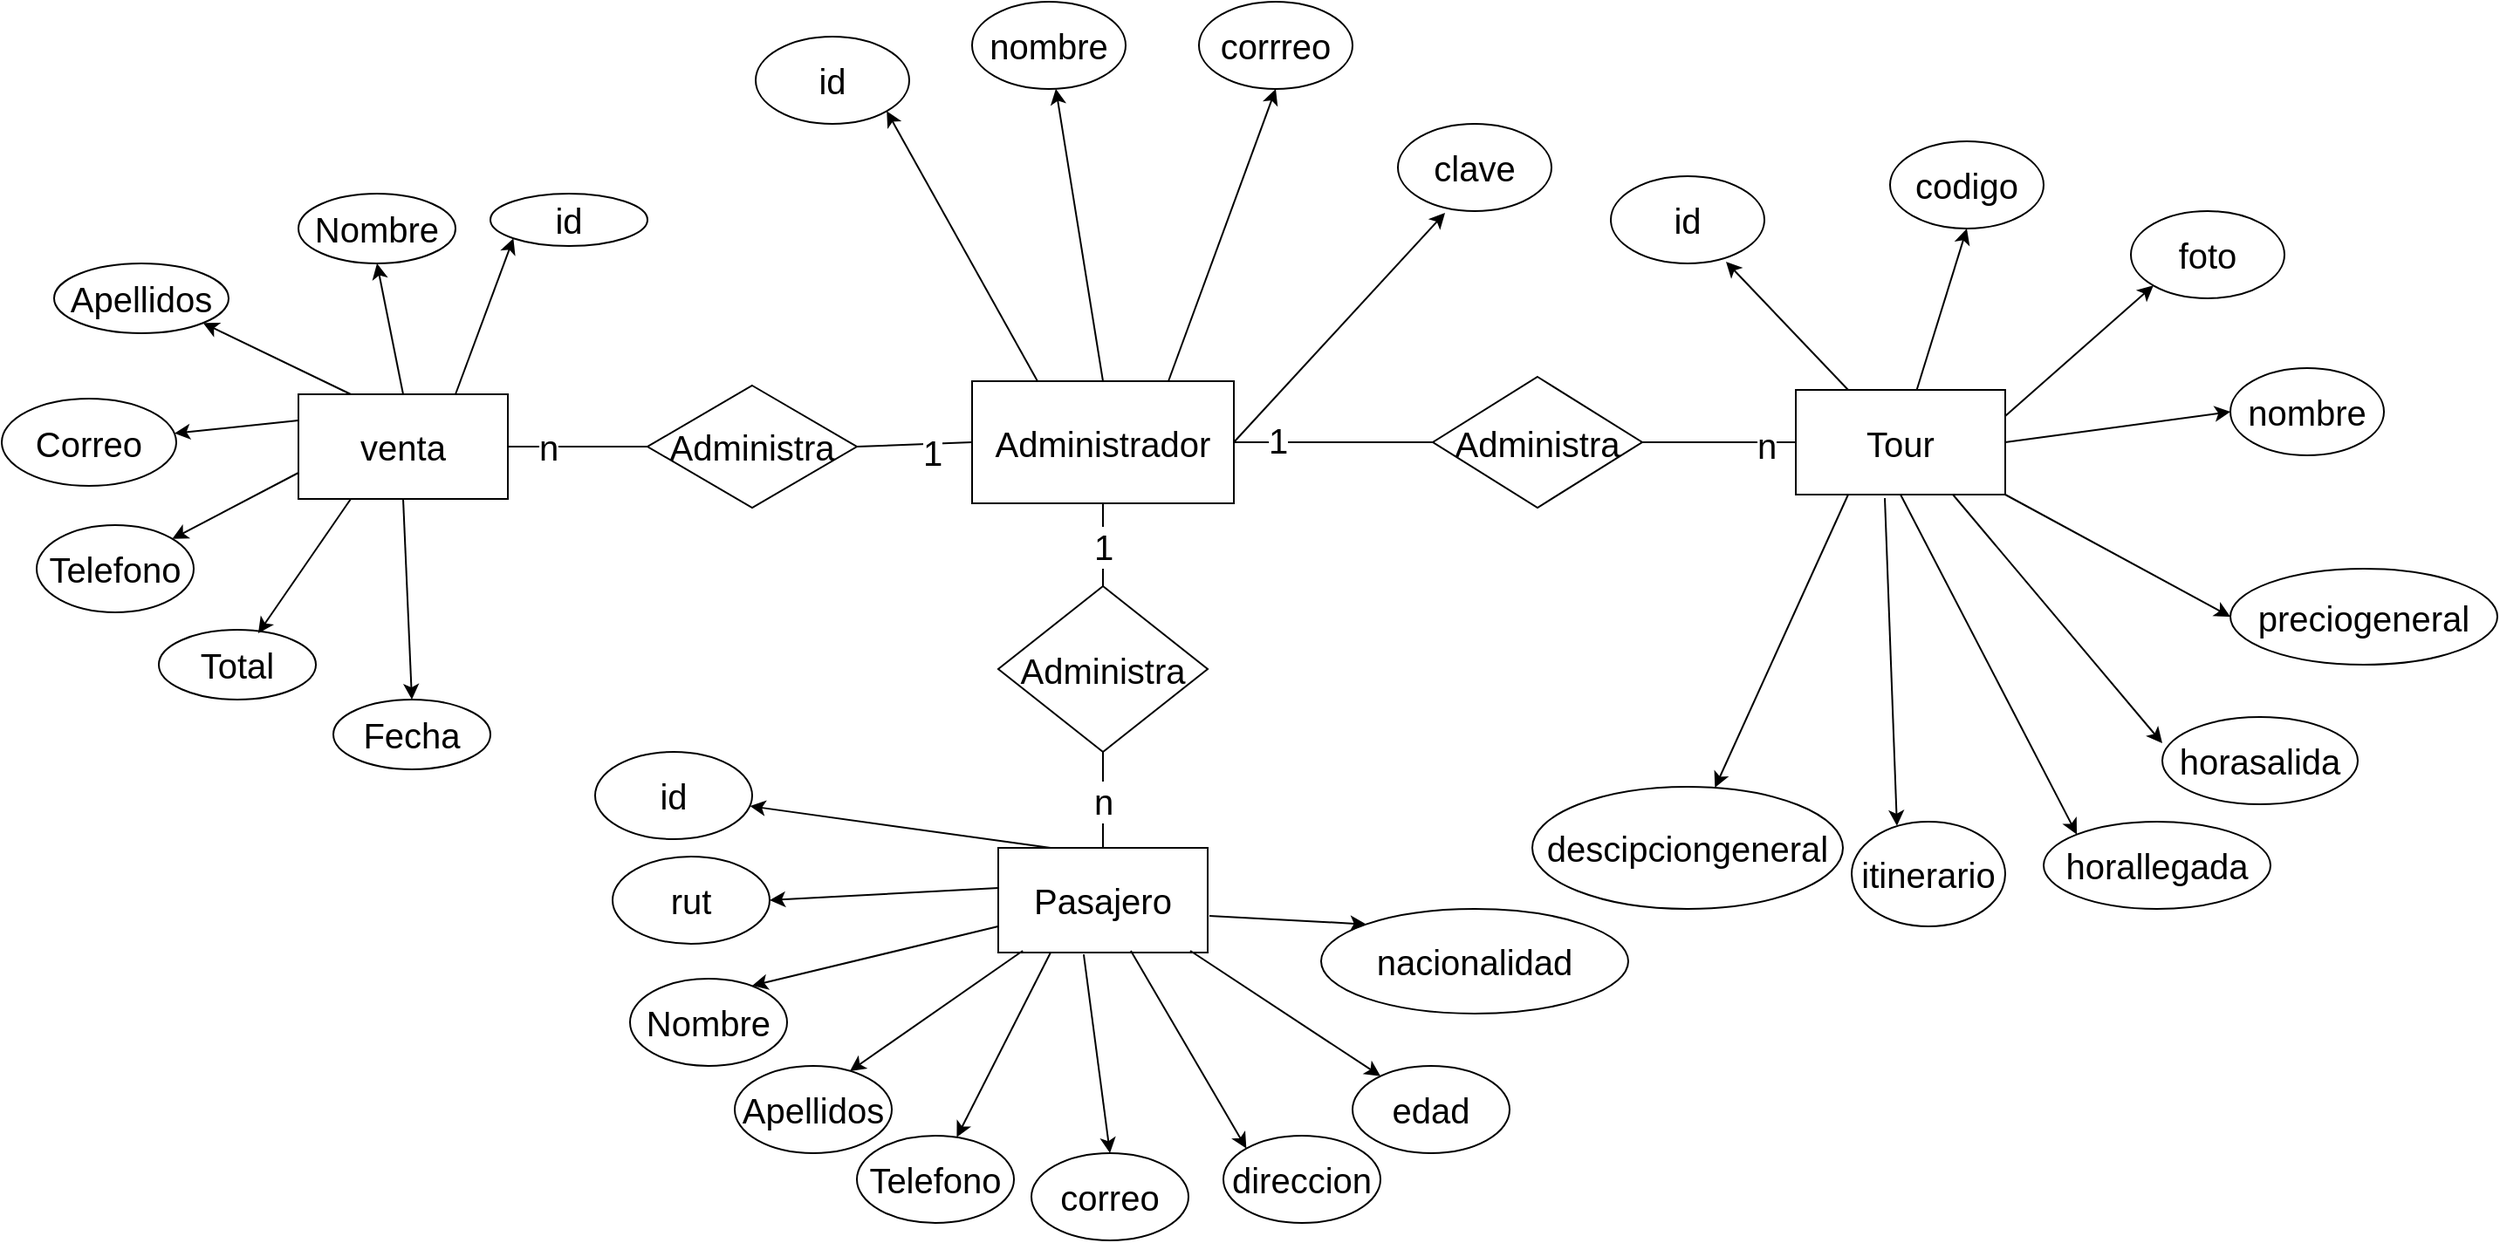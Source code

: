 <mxfile version="20.2.3" type="device"><diagram id="mO5E4AsXDFiweX6k9Kkj" name="Página-1"><mxGraphModel dx="1695" dy="1722" grid="1" gridSize="10" guides="1" tooltips="1" connect="1" arrows="1" fold="1" page="1" pageScale="1" pageWidth="827" pageHeight="1169" math="0" shadow="0"><root><mxCell id="0"/><mxCell id="1" parent="0"/><mxCell id="RpwggtW0O3TouX-KZZbs-1" value="venta" style="rounded=0;whiteSpace=wrap;html=1;fontSize=20;" vertex="1" parent="1"><mxGeometry x="-280" y="125" width="120" height="60" as="geometry"/></mxCell><mxCell id="RpwggtW0O3TouX-KZZbs-2" value="&lt;font style=&quot;font-size: 20px;&quot;&gt;Administrador&lt;/font&gt;" style="rounded=0;whiteSpace=wrap;html=1;" vertex="1" parent="1"><mxGeometry x="106" y="117.5" width="150" height="70" as="geometry"/></mxCell><mxCell id="RpwggtW0O3TouX-KZZbs-3" value="Pasajero" style="rounded=0;whiteSpace=wrap;html=1;fontSize=20;" vertex="1" parent="1"><mxGeometry x="121" y="385" width="120" height="60" as="geometry"/></mxCell><mxCell id="RpwggtW0O3TouX-KZZbs-4" value="&lt;font style=&quot;font-size: 20px;&quot;&gt;Tour&lt;/font&gt;" style="rounded=0;whiteSpace=wrap;html=1;" vertex="1" parent="1"><mxGeometry x="578" y="122.5" width="120" height="60" as="geometry"/></mxCell><mxCell id="RpwggtW0O3TouX-KZZbs-5" value="Apellidos" style="ellipse;whiteSpace=wrap;html=1;fontSize=20;" vertex="1" parent="1"><mxGeometry x="-420" y="50" width="100" height="40" as="geometry"/></mxCell><mxCell id="RpwggtW0O3TouX-KZZbs-7" value="" style="endArrow=classic;html=1;rounded=0;exitX=0.25;exitY=0;exitDx=0;exitDy=0;entryX=1;entryY=1;entryDx=0;entryDy=0;" edge="1" parent="1" source="RpwggtW0O3TouX-KZZbs-1" target="RpwggtW0O3TouX-KZZbs-5"><mxGeometry width="50" height="50" relative="1" as="geometry"><mxPoint x="390" y="290" as="sourcePoint"/><mxPoint x="440" y="240" as="targetPoint"/></mxGeometry></mxCell><mxCell id="RpwggtW0O3TouX-KZZbs-8" value="Nombre" style="ellipse;whiteSpace=wrap;html=1;fontSize=20;" vertex="1" parent="1"><mxGeometry x="-280" y="10" width="90" height="40" as="geometry"/></mxCell><mxCell id="RpwggtW0O3TouX-KZZbs-9" value="id" style="ellipse;whiteSpace=wrap;html=1;fontSize=20;" vertex="1" parent="1"><mxGeometry x="-170" y="10" width="90" height="30" as="geometry"/></mxCell><mxCell id="RpwggtW0O3TouX-KZZbs-10" value="Correo" style="ellipse;whiteSpace=wrap;html=1;fontSize=20;" vertex="1" parent="1"><mxGeometry x="-450" y="127.5" width="100" height="50" as="geometry"/></mxCell><mxCell id="RpwggtW0O3TouX-KZZbs-11" value="Telefono" style="ellipse;whiteSpace=wrap;html=1;fontSize=20;" vertex="1" parent="1"><mxGeometry x="-430" y="200" width="90" height="50" as="geometry"/></mxCell><mxCell id="RpwggtW0O3TouX-KZZbs-12" value="Total" style="ellipse;whiteSpace=wrap;html=1;fontSize=20;" vertex="1" parent="1"><mxGeometry x="-360" y="260" width="90" height="40" as="geometry"/></mxCell><mxCell id="RpwggtW0O3TouX-KZZbs-13" value="Fecha" style="ellipse;whiteSpace=wrap;html=1;fontSize=20;" vertex="1" parent="1"><mxGeometry x="-260" y="300" width="90" height="40" as="geometry"/></mxCell><mxCell id="RpwggtW0O3TouX-KZZbs-14" value="" style="endArrow=classic;html=1;rounded=0;fontSize=20;exitX=0;exitY=0.25;exitDx=0;exitDy=0;" edge="1" parent="1" source="RpwggtW0O3TouX-KZZbs-1" target="RpwggtW0O3TouX-KZZbs-10"><mxGeometry width="50" height="50" relative="1" as="geometry"><mxPoint x="-80" y="290" as="sourcePoint"/><mxPoint x="-30" y="240" as="targetPoint"/></mxGeometry></mxCell><mxCell id="RpwggtW0O3TouX-KZZbs-15" value="" style="endArrow=classic;html=1;rounded=0;fontSize=20;exitX=0;exitY=0.75;exitDx=0;exitDy=0;" edge="1" parent="1" source="RpwggtW0O3TouX-KZZbs-1" target="RpwggtW0O3TouX-KZZbs-11"><mxGeometry width="50" height="50" relative="1" as="geometry"><mxPoint x="-80" y="290" as="sourcePoint"/><mxPoint x="-30" y="240" as="targetPoint"/></mxGeometry></mxCell><mxCell id="RpwggtW0O3TouX-KZZbs-16" value="" style="endArrow=classic;html=1;rounded=0;fontSize=20;entryX=0.633;entryY=0.05;entryDx=0;entryDy=0;entryPerimeter=0;exitX=0.25;exitY=1;exitDx=0;exitDy=0;" edge="1" parent="1" source="RpwggtW0O3TouX-KZZbs-1" target="RpwggtW0O3TouX-KZZbs-12"><mxGeometry width="50" height="50" relative="1" as="geometry"><mxPoint x="-80" y="290" as="sourcePoint"/><mxPoint x="-30" y="240" as="targetPoint"/></mxGeometry></mxCell><mxCell id="RpwggtW0O3TouX-KZZbs-17" value="" style="endArrow=classic;html=1;rounded=0;fontSize=20;entryX=0.5;entryY=0;entryDx=0;entryDy=0;exitX=0.5;exitY=1;exitDx=0;exitDy=0;" edge="1" parent="1" source="RpwggtW0O3TouX-KZZbs-1" target="RpwggtW0O3TouX-KZZbs-13"><mxGeometry width="50" height="50" relative="1" as="geometry"><mxPoint x="-80" y="290" as="sourcePoint"/><mxPoint x="-30" y="240" as="targetPoint"/></mxGeometry></mxCell><mxCell id="RpwggtW0O3TouX-KZZbs-18" value="" style="endArrow=classic;html=1;rounded=0;fontSize=20;exitX=0.5;exitY=0;exitDx=0;exitDy=0;entryX=0.5;entryY=1;entryDx=0;entryDy=0;" edge="1" parent="1" source="RpwggtW0O3TouX-KZZbs-1" target="RpwggtW0O3TouX-KZZbs-8"><mxGeometry width="50" height="50" relative="1" as="geometry"><mxPoint x="-80" y="290" as="sourcePoint"/><mxPoint x="-30" y="240" as="targetPoint"/></mxGeometry></mxCell><mxCell id="RpwggtW0O3TouX-KZZbs-19" value="" style="endArrow=classic;html=1;rounded=0;fontSize=20;entryX=0;entryY=1;entryDx=0;entryDy=0;exitX=0.75;exitY=0;exitDx=0;exitDy=0;" edge="1" parent="1" source="RpwggtW0O3TouX-KZZbs-1" target="RpwggtW0O3TouX-KZZbs-9"><mxGeometry width="50" height="50" relative="1" as="geometry"><mxPoint x="-80" y="290" as="sourcePoint"/><mxPoint x="-30" y="240" as="targetPoint"/></mxGeometry></mxCell><mxCell id="RpwggtW0O3TouX-KZZbs-20" value="rut" style="ellipse;whiteSpace=wrap;html=1;fontSize=20;" vertex="1" parent="1"><mxGeometry x="-100" y="390" width="90" height="50" as="geometry"/></mxCell><mxCell id="RpwggtW0O3TouX-KZZbs-21" value="Nombre" style="ellipse;whiteSpace=wrap;html=1;fontSize=20;" vertex="1" parent="1"><mxGeometry x="-90" y="460" width="90" height="50" as="geometry"/></mxCell><mxCell id="RpwggtW0O3TouX-KZZbs-22" value="Apellidos" style="ellipse;whiteSpace=wrap;html=1;fontSize=20;" vertex="1" parent="1"><mxGeometry x="-30" y="510" width="90" height="50" as="geometry"/></mxCell><mxCell id="RpwggtW0O3TouX-KZZbs-23" value="Telefono" style="ellipse;whiteSpace=wrap;html=1;fontSize=20;" vertex="1" parent="1"><mxGeometry x="40" y="550" width="90" height="50" as="geometry"/></mxCell><mxCell id="RpwggtW0O3TouX-KZZbs-24" value="correo" style="ellipse;whiteSpace=wrap;html=1;fontSize=20;" vertex="1" parent="1"><mxGeometry x="140" y="560" width="90" height="50" as="geometry"/></mxCell><mxCell id="RpwggtW0O3TouX-KZZbs-25" value="direccion" style="ellipse;whiteSpace=wrap;html=1;fontSize=20;" vertex="1" parent="1"><mxGeometry x="250" y="550" width="90" height="50" as="geometry"/></mxCell><mxCell id="RpwggtW0O3TouX-KZZbs-26" value="id" style="ellipse;whiteSpace=wrap;html=1;fontSize=20;" vertex="1" parent="1"><mxGeometry x="-110" y="330" width="90" height="50" as="geometry"/></mxCell><mxCell id="RpwggtW0O3TouX-KZZbs-27" value="edad" style="ellipse;whiteSpace=wrap;html=1;fontSize=20;" vertex="1" parent="1"><mxGeometry x="324" y="510" width="90" height="50" as="geometry"/></mxCell><mxCell id="RpwggtW0O3TouX-KZZbs-28" value="nacionalidad" style="ellipse;whiteSpace=wrap;html=1;fontSize=20;" vertex="1" parent="1"><mxGeometry x="306" y="420" width="176" height="60" as="geometry"/></mxCell><mxCell id="RpwggtW0O3TouX-KZZbs-29" value="" style="endArrow=classic;html=1;rounded=0;fontSize=20;exitX=0.25;exitY=0;exitDx=0;exitDy=0;" edge="1" parent="1" source="RpwggtW0O3TouX-KZZbs-3" target="RpwggtW0O3TouX-KZZbs-26"><mxGeometry width="50" height="50" relative="1" as="geometry"><mxPoint x="-80" y="390" as="sourcePoint"/><mxPoint x="-30" y="340" as="targetPoint"/></mxGeometry></mxCell><mxCell id="RpwggtW0O3TouX-KZZbs-30" value="" style="endArrow=classic;html=1;rounded=0;fontSize=20;entryX=1;entryY=0.5;entryDx=0;entryDy=0;exitX=0;exitY=0.383;exitDx=0;exitDy=0;exitPerimeter=0;" edge="1" parent="1" source="RpwggtW0O3TouX-KZZbs-3" target="RpwggtW0O3TouX-KZZbs-20"><mxGeometry width="50" height="50" relative="1" as="geometry"><mxPoint x="-80" y="390" as="sourcePoint"/><mxPoint x="-30" y="340" as="targetPoint"/></mxGeometry></mxCell><mxCell id="RpwggtW0O3TouX-KZZbs-31" value="" style="endArrow=classic;html=1;rounded=0;fontSize=20;entryX=0.778;entryY=0.08;entryDx=0;entryDy=0;entryPerimeter=0;exitX=0;exitY=0.75;exitDx=0;exitDy=0;" edge="1" parent="1" source="RpwggtW0O3TouX-KZZbs-3" target="RpwggtW0O3TouX-KZZbs-21"><mxGeometry width="50" height="50" relative="1" as="geometry"><mxPoint x="-80" y="390" as="sourcePoint"/><mxPoint x="-30" y="340" as="targetPoint"/></mxGeometry></mxCell><mxCell id="RpwggtW0O3TouX-KZZbs-32" value="" style="endArrow=classic;html=1;rounded=0;fontSize=20;entryX=0.733;entryY=0.06;entryDx=0;entryDy=0;exitX=0.117;exitY=0.983;exitDx=0;exitDy=0;exitPerimeter=0;entryPerimeter=0;" edge="1" parent="1" source="RpwggtW0O3TouX-KZZbs-3" target="RpwggtW0O3TouX-KZZbs-22"><mxGeometry width="50" height="50" relative="1" as="geometry"><mxPoint x="-80" y="390" as="sourcePoint"/><mxPoint x="-30" y="340" as="targetPoint"/></mxGeometry></mxCell><mxCell id="RpwggtW0O3TouX-KZZbs-33" value="" style="endArrow=classic;html=1;rounded=0;fontSize=20;exitX=0.25;exitY=1;exitDx=0;exitDy=0;" edge="1" parent="1" source="RpwggtW0O3TouX-KZZbs-3" target="RpwggtW0O3TouX-KZZbs-23"><mxGeometry width="50" height="50" relative="1" as="geometry"><mxPoint x="-80" y="390" as="sourcePoint"/><mxPoint x="-30" y="340" as="targetPoint"/></mxGeometry></mxCell><mxCell id="RpwggtW0O3TouX-KZZbs-34" value="" style="endArrow=classic;html=1;rounded=0;fontSize=20;entryX=0.5;entryY=0;entryDx=0;entryDy=0;exitX=0.408;exitY=1.017;exitDx=0;exitDy=0;exitPerimeter=0;" edge="1" parent="1" source="RpwggtW0O3TouX-KZZbs-3" target="RpwggtW0O3TouX-KZZbs-24"><mxGeometry width="50" height="50" relative="1" as="geometry"><mxPoint x="-80" y="390" as="sourcePoint"/><mxPoint x="-30" y="340" as="targetPoint"/></mxGeometry></mxCell><mxCell id="RpwggtW0O3TouX-KZZbs-35" value="" style="endArrow=classic;html=1;rounded=0;fontSize=20;entryX=0;entryY=0;entryDx=0;entryDy=0;exitX=0.633;exitY=0.983;exitDx=0;exitDy=0;exitPerimeter=0;" edge="1" parent="1" source="RpwggtW0O3TouX-KZZbs-3" target="RpwggtW0O3TouX-KZZbs-25"><mxGeometry width="50" height="50" relative="1" as="geometry"><mxPoint x="-80" y="390" as="sourcePoint"/><mxPoint x="-30" y="340" as="targetPoint"/></mxGeometry></mxCell><mxCell id="RpwggtW0O3TouX-KZZbs-36" value="" style="endArrow=classic;html=1;rounded=0;fontSize=20;exitX=0.917;exitY=0.983;exitDx=0;exitDy=0;exitPerimeter=0;" edge="1" parent="1" source="RpwggtW0O3TouX-KZZbs-3" target="RpwggtW0O3TouX-KZZbs-27"><mxGeometry width="50" height="50" relative="1" as="geometry"><mxPoint x="210" y="360" as="sourcePoint"/><mxPoint x="-30" y="340" as="targetPoint"/></mxGeometry></mxCell><mxCell id="RpwggtW0O3TouX-KZZbs-37" value="" style="endArrow=classic;html=1;rounded=0;fontSize=20;entryX=0;entryY=0;entryDx=0;entryDy=0;exitX=1.008;exitY=0.65;exitDx=0;exitDy=0;exitPerimeter=0;" edge="1" parent="1" source="RpwggtW0O3TouX-KZZbs-3" target="RpwggtW0O3TouX-KZZbs-28"><mxGeometry width="50" height="50" relative="1" as="geometry"><mxPoint x="-80" y="390" as="sourcePoint"/><mxPoint x="-30" y="340" as="targetPoint"/></mxGeometry></mxCell><mxCell id="RpwggtW0O3TouX-KZZbs-39" value="id" style="ellipse;whiteSpace=wrap;html=1;fontSize=20;" vertex="1" parent="1"><mxGeometry x="-18" y="-80" width="88" height="50" as="geometry"/></mxCell><mxCell id="RpwggtW0O3TouX-KZZbs-40" value="" style="endArrow=classic;html=1;rounded=0;fontSize=20;entryX=1;entryY=1;entryDx=0;entryDy=0;exitX=0.25;exitY=0;exitDx=0;exitDy=0;" edge="1" parent="1" source="RpwggtW0O3TouX-KZZbs-2" target="RpwggtW0O3TouX-KZZbs-39"><mxGeometry width="50" height="50" relative="1" as="geometry"><mxPoint x="310" y="90" as="sourcePoint"/><mxPoint x="360" y="40" as="targetPoint"/></mxGeometry></mxCell><mxCell id="RpwggtW0O3TouX-KZZbs-41" value="nombre" style="ellipse;whiteSpace=wrap;html=1;fontSize=20;" vertex="1" parent="1"><mxGeometry x="106" y="-100" width="88" height="50" as="geometry"/></mxCell><mxCell id="RpwggtW0O3TouX-KZZbs-42" value="corrreo" style="ellipse;whiteSpace=wrap;html=1;fontSize=20;" vertex="1" parent="1"><mxGeometry x="236" y="-100" width="88" height="50" as="geometry"/></mxCell><mxCell id="RpwggtW0O3TouX-KZZbs-43" value="clave" style="ellipse;whiteSpace=wrap;html=1;fontSize=20;" vertex="1" parent="1"><mxGeometry x="350" y="-30" width="88" height="50" as="geometry"/></mxCell><mxCell id="RpwggtW0O3TouX-KZZbs-44" value="" style="endArrow=classic;html=1;rounded=0;fontSize=20;exitX=0.5;exitY=0;exitDx=0;exitDy=0;" edge="1" parent="1" source="RpwggtW0O3TouX-KZZbs-2" target="RpwggtW0O3TouX-KZZbs-41"><mxGeometry width="50" height="50" relative="1" as="geometry"><mxPoint x="240" y="80" as="sourcePoint"/><mxPoint x="290" y="30" as="targetPoint"/></mxGeometry></mxCell><mxCell id="RpwggtW0O3TouX-KZZbs-45" value="" style="endArrow=classic;html=1;rounded=0;fontSize=20;entryX=0.5;entryY=1;entryDx=0;entryDy=0;exitX=0.75;exitY=0;exitDx=0;exitDy=0;" edge="1" parent="1" source="RpwggtW0O3TouX-KZZbs-2" target="RpwggtW0O3TouX-KZZbs-42"><mxGeometry width="50" height="50" relative="1" as="geometry"><mxPoint x="240" y="80" as="sourcePoint"/><mxPoint x="290" y="30" as="targetPoint"/></mxGeometry></mxCell><mxCell id="RpwggtW0O3TouX-KZZbs-46" value="" style="endArrow=classic;html=1;rounded=0;fontSize=20;entryX=0.307;entryY=1.02;entryDx=0;entryDy=0;entryPerimeter=0;exitX=1;exitY=0.5;exitDx=0;exitDy=0;" edge="1" parent="1" source="RpwggtW0O3TouX-KZZbs-2" target="RpwggtW0O3TouX-KZZbs-43"><mxGeometry width="50" height="50" relative="1" as="geometry"><mxPoint x="240" y="80" as="sourcePoint"/><mxPoint x="290" y="30" as="targetPoint"/></mxGeometry></mxCell><mxCell id="RpwggtW0O3TouX-KZZbs-47" value="codigo" style="ellipse;whiteSpace=wrap;html=1;fontSize=20;" vertex="1" parent="1"><mxGeometry x="632" y="-20" width="88" height="50" as="geometry"/></mxCell><mxCell id="RpwggtW0O3TouX-KZZbs-48" value="foto" style="ellipse;whiteSpace=wrap;html=1;fontSize=20;" vertex="1" parent="1"><mxGeometry x="770" y="20" width="88" height="50" as="geometry"/></mxCell><mxCell id="RpwggtW0O3TouX-KZZbs-49" value="nombre" style="ellipse;whiteSpace=wrap;html=1;fontSize=20;" vertex="1" parent="1"><mxGeometry x="827" y="110" width="88" height="50" as="geometry"/></mxCell><mxCell id="RpwggtW0O3TouX-KZZbs-50" value="preciogeneral" style="ellipse;whiteSpace=wrap;html=1;fontSize=20;" vertex="1" parent="1"><mxGeometry x="827" y="225" width="153" height="55" as="geometry"/></mxCell><mxCell id="RpwggtW0O3TouX-KZZbs-51" value="horasalida" style="ellipse;whiteSpace=wrap;html=1;fontSize=20;" vertex="1" parent="1"><mxGeometry x="788" y="310" width="112" height="50" as="geometry"/></mxCell><mxCell id="RpwggtW0O3TouX-KZZbs-52" value="horallegada" style="ellipse;whiteSpace=wrap;html=1;fontSize=20;" vertex="1" parent="1"><mxGeometry x="720" y="370" width="130" height="50" as="geometry"/></mxCell><mxCell id="RpwggtW0O3TouX-KZZbs-53" value="itinerario" style="ellipse;whiteSpace=wrap;html=1;fontSize=20;" vertex="1" parent="1"><mxGeometry x="610" y="370" width="88" height="60" as="geometry"/></mxCell><mxCell id="RpwggtW0O3TouX-KZZbs-54" value="id" style="ellipse;whiteSpace=wrap;html=1;fontSize=20;" vertex="1" parent="1"><mxGeometry x="472" width="88" height="50" as="geometry"/></mxCell><mxCell id="RpwggtW0O3TouX-KZZbs-55" value="descipciongeneral" style="ellipse;whiteSpace=wrap;html=1;fontSize=20;" vertex="1" parent="1"><mxGeometry x="427" y="350" width="178" height="70" as="geometry"/></mxCell><mxCell id="RpwggtW0O3TouX-KZZbs-56" value="" style="endArrow=classic;html=1;rounded=0;fontSize=20;entryX=0.75;entryY=0.98;entryDx=0;entryDy=0;entryPerimeter=0;exitX=0.25;exitY=0;exitDx=0;exitDy=0;" edge="1" parent="1" source="RpwggtW0O3TouX-KZZbs-4" target="RpwggtW0O3TouX-KZZbs-54"><mxGeometry width="50" height="50" relative="1" as="geometry"><mxPoint x="570" y="280" as="sourcePoint"/><mxPoint x="620" y="230" as="targetPoint"/></mxGeometry></mxCell><mxCell id="RpwggtW0O3TouX-KZZbs-57" value="" style="endArrow=classic;html=1;rounded=0;fontSize=20;entryX=0.5;entryY=1;entryDx=0;entryDy=0;" edge="1" parent="1" source="RpwggtW0O3TouX-KZZbs-4" target="RpwggtW0O3TouX-KZZbs-47"><mxGeometry width="50" height="50" relative="1" as="geometry"><mxPoint x="570" y="280" as="sourcePoint"/><mxPoint x="620" y="230" as="targetPoint"/></mxGeometry></mxCell><mxCell id="RpwggtW0O3TouX-KZZbs-58" value="" style="endArrow=classic;html=1;rounded=0;fontSize=20;entryX=0;entryY=1;entryDx=0;entryDy=0;exitX=1;exitY=0.25;exitDx=0;exitDy=0;" edge="1" parent="1" source="RpwggtW0O3TouX-KZZbs-4" target="RpwggtW0O3TouX-KZZbs-48"><mxGeometry width="50" height="50" relative="1" as="geometry"><mxPoint x="570" y="280" as="sourcePoint"/><mxPoint x="620" y="230" as="targetPoint"/></mxGeometry></mxCell><mxCell id="RpwggtW0O3TouX-KZZbs-59" value="" style="endArrow=classic;html=1;rounded=0;fontSize=20;entryX=0;entryY=0.5;entryDx=0;entryDy=0;exitX=1;exitY=0.5;exitDx=0;exitDy=0;" edge="1" parent="1" source="RpwggtW0O3TouX-KZZbs-4" target="RpwggtW0O3TouX-KZZbs-49"><mxGeometry width="50" height="50" relative="1" as="geometry"><mxPoint x="570" y="280" as="sourcePoint"/><mxPoint x="620" y="230" as="targetPoint"/></mxGeometry></mxCell><mxCell id="RpwggtW0O3TouX-KZZbs-60" value="" style="endArrow=classic;html=1;rounded=0;fontSize=20;entryX=0;entryY=0.5;entryDx=0;entryDy=0;exitX=1;exitY=1;exitDx=0;exitDy=0;" edge="1" parent="1" source="RpwggtW0O3TouX-KZZbs-4" target="RpwggtW0O3TouX-KZZbs-50"><mxGeometry width="50" height="50" relative="1" as="geometry"><mxPoint x="570" y="280" as="sourcePoint"/><mxPoint x="620" y="230" as="targetPoint"/></mxGeometry></mxCell><mxCell id="RpwggtW0O3TouX-KZZbs-61" value="" style="endArrow=classic;html=1;rounded=0;fontSize=20;entryX=0;entryY=0.3;entryDx=0;entryDy=0;entryPerimeter=0;exitX=0.75;exitY=1;exitDx=0;exitDy=0;" edge="1" parent="1" source="RpwggtW0O3TouX-KZZbs-4" target="RpwggtW0O3TouX-KZZbs-51"><mxGeometry width="50" height="50" relative="1" as="geometry"><mxPoint x="570" y="280" as="sourcePoint"/><mxPoint x="620" y="230" as="targetPoint"/></mxGeometry></mxCell><mxCell id="RpwggtW0O3TouX-KZZbs-62" value="" style="endArrow=classic;html=1;rounded=0;fontSize=20;entryX=0;entryY=0;entryDx=0;entryDy=0;exitX=0.5;exitY=1;exitDx=0;exitDy=0;" edge="1" parent="1" source="RpwggtW0O3TouX-KZZbs-4" target="RpwggtW0O3TouX-KZZbs-52"><mxGeometry width="50" height="50" relative="1" as="geometry"><mxPoint x="570" y="280" as="sourcePoint"/><mxPoint x="620" y="230" as="targetPoint"/></mxGeometry></mxCell><mxCell id="RpwggtW0O3TouX-KZZbs-63" value="" style="endArrow=classic;html=1;rounded=0;fontSize=20;entryX=0.295;entryY=0.04;entryDx=0;entryDy=0;entryPerimeter=0;exitX=0.425;exitY=1.033;exitDx=0;exitDy=0;exitPerimeter=0;" edge="1" parent="1" source="RpwggtW0O3TouX-KZZbs-4" target="RpwggtW0O3TouX-KZZbs-53"><mxGeometry width="50" height="50" relative="1" as="geometry"><mxPoint x="570" y="280" as="sourcePoint"/><mxPoint x="620" y="230" as="targetPoint"/></mxGeometry></mxCell><mxCell id="RpwggtW0O3TouX-KZZbs-64" value="" style="endArrow=classic;html=1;rounded=0;fontSize=20;exitX=0.25;exitY=1;exitDx=0;exitDy=0;" edge="1" parent="1" source="RpwggtW0O3TouX-KZZbs-4" target="RpwggtW0O3TouX-KZZbs-55"><mxGeometry width="50" height="50" relative="1" as="geometry"><mxPoint x="570" y="280" as="sourcePoint"/><mxPoint x="620" y="230" as="targetPoint"/></mxGeometry></mxCell><mxCell id="RpwggtW0O3TouX-KZZbs-65" value="Administra" style="rhombus;whiteSpace=wrap;html=1;fontSize=20;" vertex="1" parent="1"><mxGeometry x="-80" y="120" width="120" height="70" as="geometry"/></mxCell><mxCell id="RpwggtW0O3TouX-KZZbs-66" value="Administra" style="rhombus;whiteSpace=wrap;html=1;fontSize=20;" vertex="1" parent="1"><mxGeometry x="121" y="235" width="120" height="95" as="geometry"/></mxCell><mxCell id="RpwggtW0O3TouX-KZZbs-67" value="Administra" style="rhombus;whiteSpace=wrap;html=1;fontSize=20;" vertex="1" parent="1"><mxGeometry x="370" y="115" width="120" height="75" as="geometry"/></mxCell><mxCell id="RpwggtW0O3TouX-KZZbs-70" value="" style="endArrow=none;html=1;rounded=0;fontSize=20;entryX=0;entryY=0.5;entryDx=0;entryDy=0;exitX=1;exitY=0.5;exitDx=0;exitDy=0;" edge="1" parent="1" source="RpwggtW0O3TouX-KZZbs-2" target="RpwggtW0O3TouX-KZZbs-67"><mxGeometry width="50" height="50" relative="1" as="geometry"><mxPoint x="390" y="280" as="sourcePoint"/><mxPoint x="440" y="230" as="targetPoint"/></mxGeometry></mxCell><mxCell id="RpwggtW0O3TouX-KZZbs-76" value="1" style="edgeLabel;html=1;align=center;verticalAlign=middle;resizable=0;points=[];fontSize=20;" vertex="1" connectable="0" parent="RpwggtW0O3TouX-KZZbs-70"><mxGeometry x="-0.561" y="3" relative="1" as="geometry"><mxPoint y="1" as="offset"/></mxGeometry></mxCell><mxCell id="RpwggtW0O3TouX-KZZbs-71" value="" style="endArrow=none;html=1;rounded=0;fontSize=20;entryX=0;entryY=0.5;entryDx=0;entryDy=0;exitX=1;exitY=0.5;exitDx=0;exitDy=0;" edge="1" parent="1" source="RpwggtW0O3TouX-KZZbs-67" target="RpwggtW0O3TouX-KZZbs-4"><mxGeometry width="50" height="50" relative="1" as="geometry"><mxPoint x="390" y="280" as="sourcePoint"/><mxPoint x="440" y="230" as="targetPoint"/></mxGeometry></mxCell><mxCell id="RpwggtW0O3TouX-KZZbs-77" value="n" style="edgeLabel;html=1;align=center;verticalAlign=middle;resizable=0;points=[];fontSize=20;" vertex="1" connectable="0" parent="RpwggtW0O3TouX-KZZbs-71"><mxGeometry x="0.614" relative="1" as="geometry"><mxPoint y="1" as="offset"/></mxGeometry></mxCell><mxCell id="RpwggtW0O3TouX-KZZbs-72" value="" style="endArrow=none;html=1;rounded=0;fontSize=20;entryX=0;entryY=0.5;entryDx=0;entryDy=0;exitX=1;exitY=0.5;exitDx=0;exitDy=0;" edge="1" parent="1" source="RpwggtW0O3TouX-KZZbs-65" target="RpwggtW0O3TouX-KZZbs-2"><mxGeometry width="50" height="50" relative="1" as="geometry"><mxPoint x="60" y="280" as="sourcePoint"/><mxPoint x="110" y="230" as="targetPoint"/></mxGeometry></mxCell><mxCell id="RpwggtW0O3TouX-KZZbs-78" value="1" style="edgeLabel;html=1;align=center;verticalAlign=middle;resizable=0;points=[];fontSize=20;" vertex="1" connectable="0" parent="RpwggtW0O3TouX-KZZbs-72"><mxGeometry x="0.299" y="-4" relative="1" as="geometry"><mxPoint as="offset"/></mxGeometry></mxCell><mxCell id="RpwggtW0O3TouX-KZZbs-73" value="1" style="endArrow=none;html=1;rounded=0;fontSize=20;exitX=0.5;exitY=1;exitDx=0;exitDy=0;entryX=0.5;entryY=0;entryDx=0;entryDy=0;" edge="1" parent="1" source="RpwggtW0O3TouX-KZZbs-2" target="RpwggtW0O3TouX-KZZbs-66"><mxGeometry width="50" height="50" relative="1" as="geometry"><mxPoint x="260" y="280" as="sourcePoint"/><mxPoint x="310" y="230" as="targetPoint"/></mxGeometry></mxCell><mxCell id="RpwggtW0O3TouX-KZZbs-74" value="n" style="endArrow=none;html=1;rounded=0;fontSize=20;exitX=0.5;exitY=0;exitDx=0;exitDy=0;entryX=0.5;entryY=1;entryDx=0;entryDy=0;" edge="1" parent="1" source="RpwggtW0O3TouX-KZZbs-3" target="RpwggtW0O3TouX-KZZbs-66"><mxGeometry width="50" height="50" relative="1" as="geometry"><mxPoint x="260" y="280" as="sourcePoint"/><mxPoint x="310" y="230" as="targetPoint"/></mxGeometry></mxCell><mxCell id="RpwggtW0O3TouX-KZZbs-75" value="" style="endArrow=none;html=1;rounded=0;fontSize=20;exitX=1;exitY=0.5;exitDx=0;exitDy=0;entryX=0;entryY=0.5;entryDx=0;entryDy=0;" edge="1" parent="1" source="RpwggtW0O3TouX-KZZbs-1" target="RpwggtW0O3TouX-KZZbs-65"><mxGeometry width="50" height="50" relative="1" as="geometry"><mxPoint x="260" y="280" as="sourcePoint"/><mxPoint x="310" y="230" as="targetPoint"/></mxGeometry></mxCell><mxCell id="RpwggtW0O3TouX-KZZbs-79" value="n" style="edgeLabel;html=1;align=center;verticalAlign=middle;resizable=0;points=[];fontSize=20;" vertex="1" connectable="0" parent="RpwggtW0O3TouX-KZZbs-75"><mxGeometry x="-0.425" y="-5" relative="1" as="geometry"><mxPoint y="-5" as="offset"/></mxGeometry></mxCell></root></mxGraphModel></diagram></mxfile>